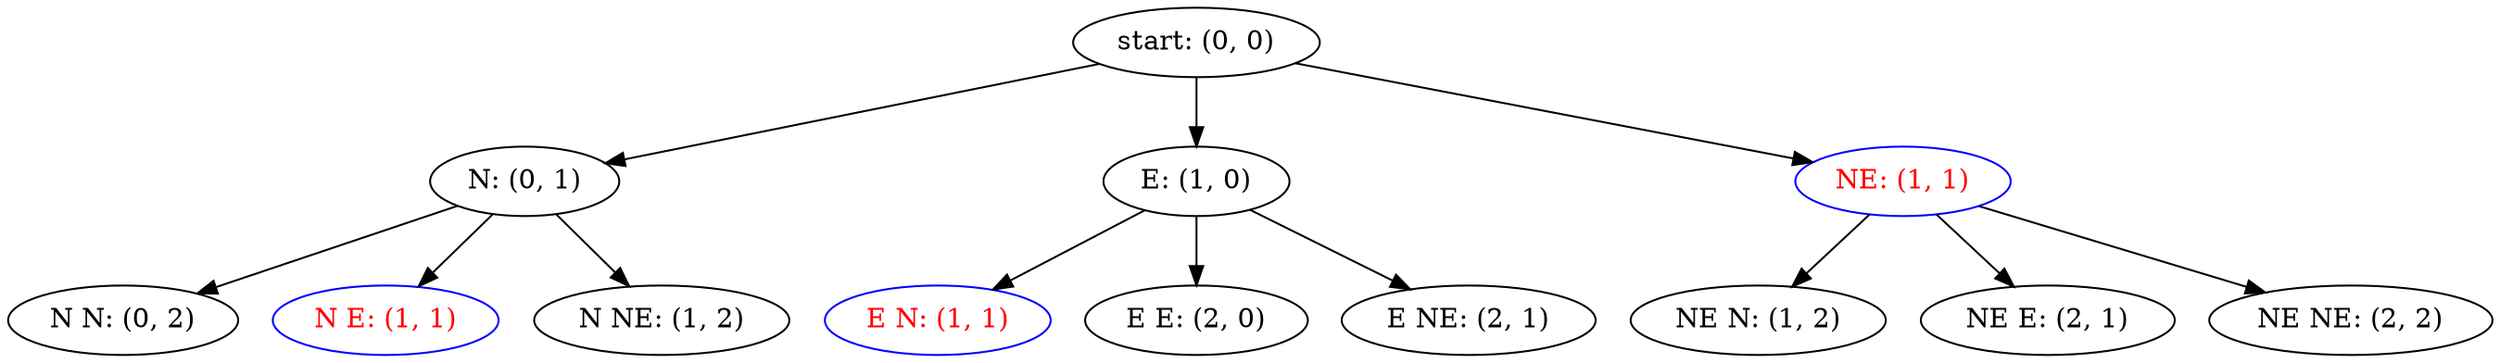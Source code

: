 digraph {
    "start: (0, 0)" -> "N: (0, 1)"
        "N: (0, 1)" -> "N N: (0, 2)"
        "N: (0, 1)" -> "N E: (1, 1)"
"N E: (1, 1)" [color=blue fontcolor=red]
        "N: (0, 1)" -> "N NE: (1, 2)"
    "start: (0, 0)" -> "E: (1, 0)"
        "E: (1, 0)" -> "E N: (1, 1)"
"E N: (1, 1)" [color=blue fontcolor=red]
        "E: (1, 0)" -> "E E: (2, 0)"
        "E: (1, 0)" -> "E NE: (2, 1)"
    "start: (0, 0)" -> "NE: (1, 1)"
"NE: (1, 1)" [color=blue fontcolor=red]
        "NE: (1, 1)" -> "NE N: (1, 2)"
        "NE: (1, 1)" -> "NE E: (2, 1)"
        "NE: (1, 1)" -> "NE NE: (2, 2)"
}
